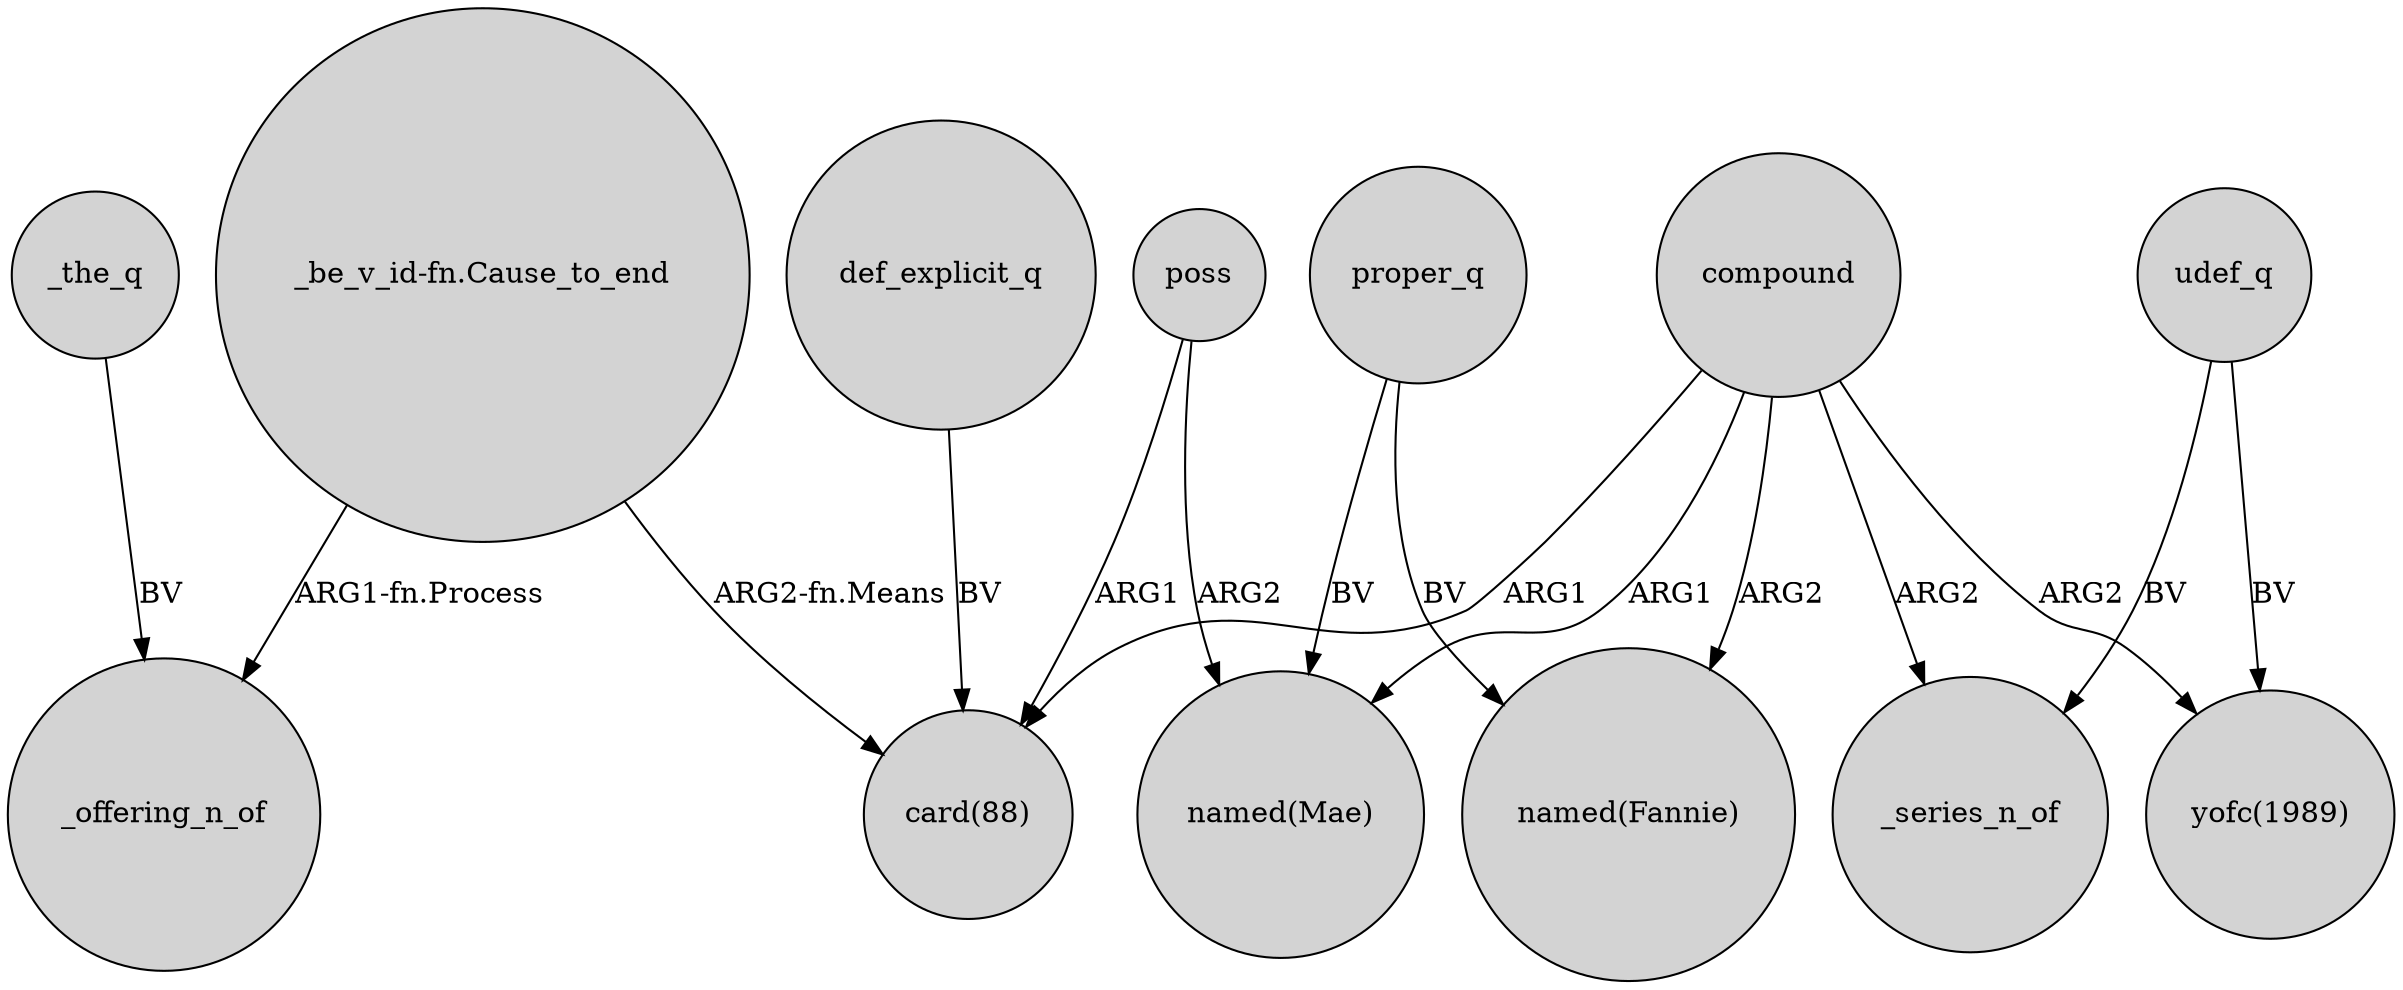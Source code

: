 digraph {
	node [shape=circle style=filled]
	"_be_v_id-fn.Cause_to_end" -> "card(88)" [label="ARG2-fn.Means"]
	compound -> "named(Mae)" [label=ARG1]
	compound -> _series_n_of [label=ARG2]
	def_explicit_q -> "card(88)" [label=BV]
	_the_q -> _offering_n_of [label=BV]
	udef_q -> "yofc(1989)" [label=BV]
	compound -> "named(Fannie)" [label=ARG2]
	compound -> "yofc(1989)" [label=ARG2]
	proper_q -> "named(Mae)" [label=BV]
	proper_q -> "named(Fannie)" [label=BV]
	"_be_v_id-fn.Cause_to_end" -> _offering_n_of [label="ARG1-fn.Process"]
	udef_q -> _series_n_of [label=BV]
	poss -> "named(Mae)" [label=ARG2]
	poss -> "card(88)" [label=ARG1]
	compound -> "card(88)" [label=ARG1]
}
